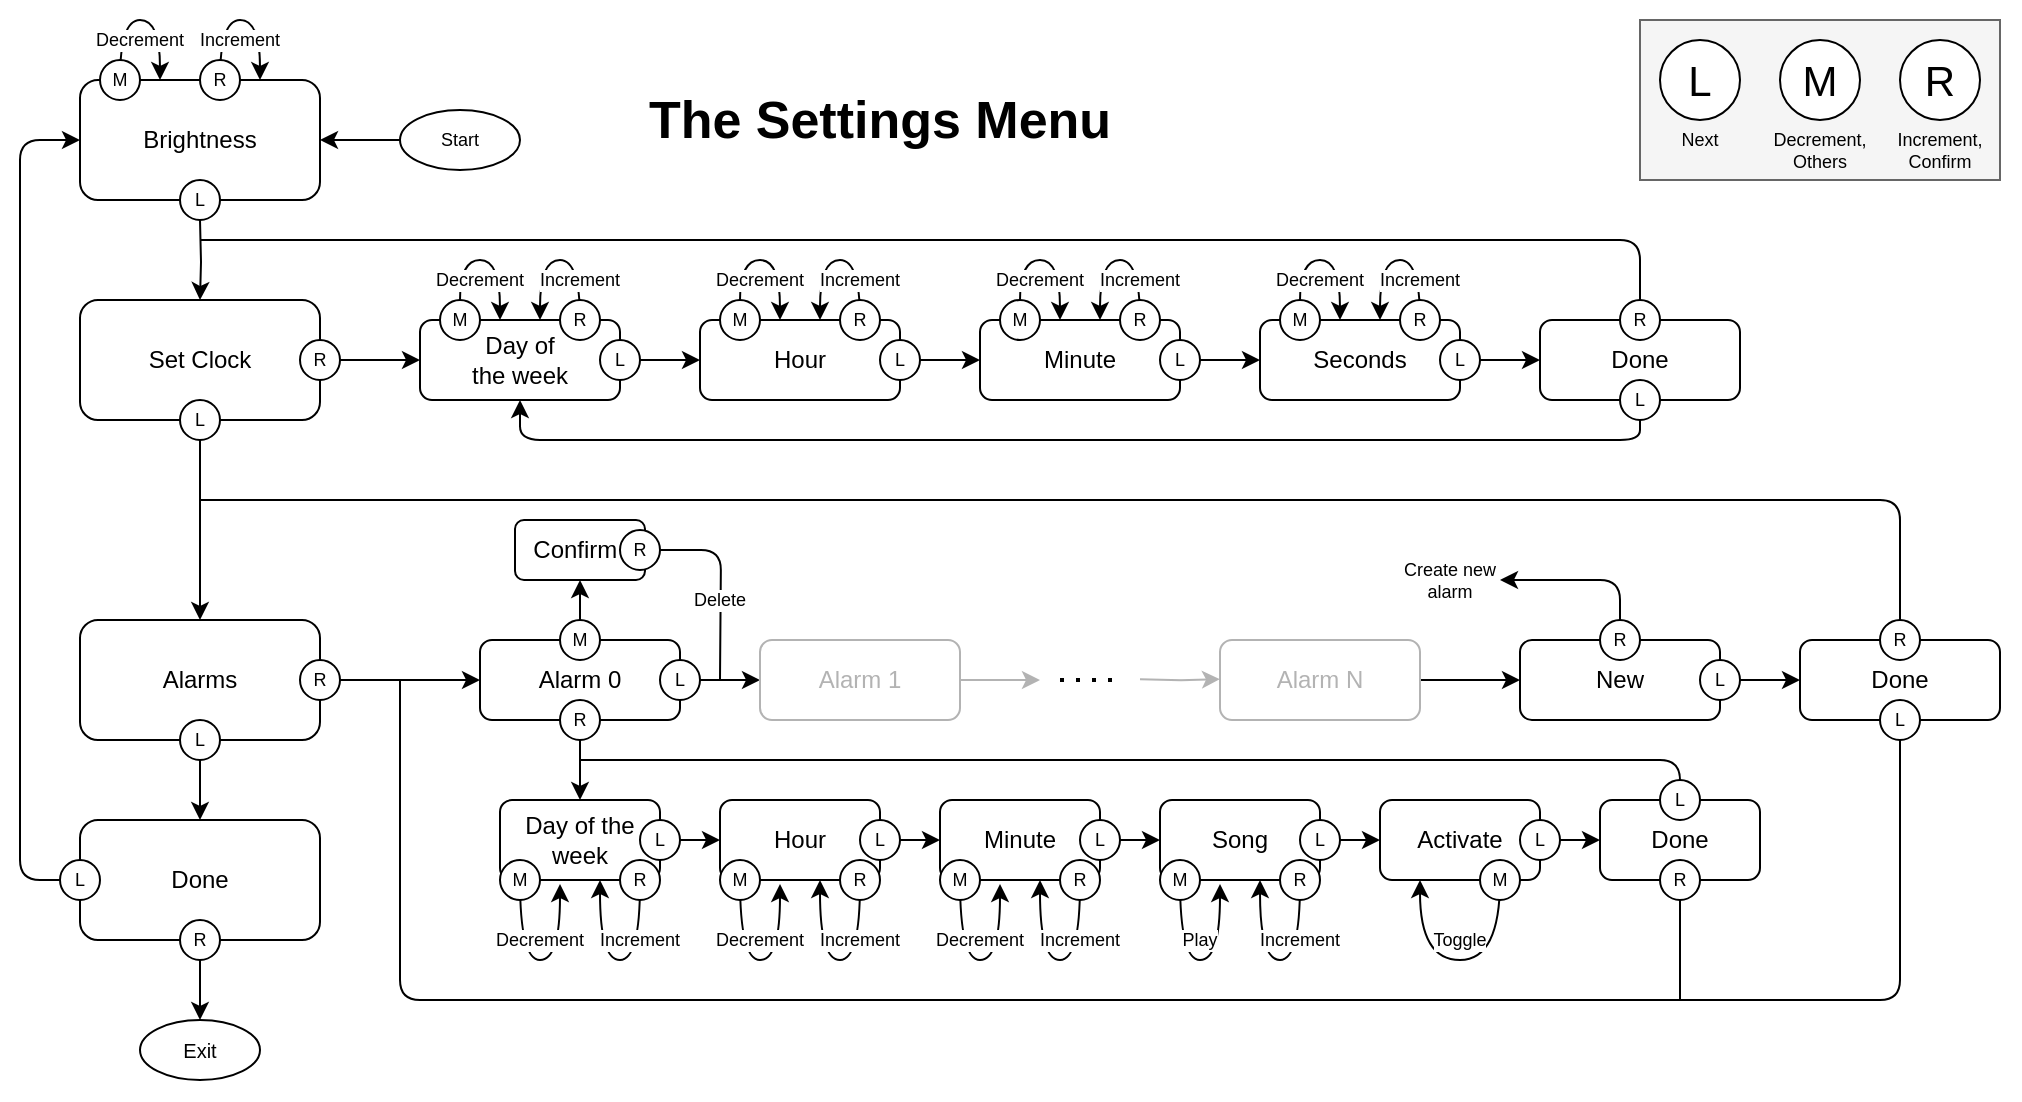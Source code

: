 <mxfile version="14.6.13" type="device"><diagram id="UopFyAFyctkctDDsLGG7" name="Page-1"><mxGraphModel dx="1422" dy="816" grid="1" gridSize="10" guides="1" tooltips="1" connect="1" arrows="1" fold="1" page="1" pageScale="1" pageWidth="1100" pageHeight="850" background="none" math="0" shadow="0"><root><mxCell id="0"/><mxCell id="1" parent="0"/><mxCell id="hLvhhEHHbesqYQhAHQYv-260" value="" style="rounded=0;whiteSpace=wrap;html=1;labelBackgroundColor=#ffffff;fontSize=9;align=left;strokeColor=none;" parent="1" vertex="1"><mxGeometry x="110" y="90" width="1010" height="550" as="geometry"/></mxCell><mxCell id="hLvhhEHHbesqYQhAHQYv-255" value="" style="rounded=0;whiteSpace=wrap;html=1;labelBackgroundColor=#ffffff;fontSize=9;strokeColor=#666666;align=left;fillColor=#f5f5f5;fontColor=#333333;" parent="1" vertex="1"><mxGeometry x="930" y="100" width="180" height="80" as="geometry"/></mxCell><mxCell id="hLvhhEHHbesqYQhAHQYv-7" style="edgeStyle=orthogonalEdgeStyle;rounded=0;orthogonalLoop=1;jettySize=auto;html=1;entryX=0.5;entryY=0;entryDx=0;entryDy=0;" parent="1" target="hLvhhEHHbesqYQhAHQYv-3" edge="1"><mxGeometry relative="1" as="geometry"><mxPoint x="210" y="200" as="sourcePoint"/></mxGeometry></mxCell><mxCell id="hLvhhEHHbesqYQhAHQYv-15" style="edgeStyle=orthogonalEdgeStyle;rounded=0;orthogonalLoop=1;jettySize=auto;html=1;" parent="1" source="hLvhhEHHbesqYQhAHQYv-3" target="hLvhhEHHbesqYQhAHQYv-4" edge="1"><mxGeometry relative="1" as="geometry"/></mxCell><mxCell id="hLvhhEHHbesqYQhAHQYv-24" style="edgeStyle=orthogonalEdgeStyle;rounded=0;orthogonalLoop=1;jettySize=auto;html=1;entryX=0;entryY=0.5;entryDx=0;entryDy=0;" parent="1" source="hLvhhEHHbesqYQhAHQYv-3" edge="1"><mxGeometry relative="1" as="geometry"><mxPoint x="320.0" y="270" as="targetPoint"/></mxGeometry></mxCell><mxCell id="hLvhhEHHbesqYQhAHQYv-3" value="Set Clock" style="rounded=1;whiteSpace=wrap;html=1;" parent="1" vertex="1"><mxGeometry x="150" y="240" width="120" height="60" as="geometry"/></mxCell><mxCell id="hLvhhEHHbesqYQhAHQYv-16" style="edgeStyle=orthogonalEdgeStyle;rounded=0;orthogonalLoop=1;jettySize=auto;html=1;" parent="1" source="hLvhhEHHbesqYQhAHQYv-4" target="hLvhhEHHbesqYQhAHQYv-5" edge="1"><mxGeometry relative="1" as="geometry"/></mxCell><mxCell id="hLvhhEHHbesqYQhAHQYv-141" style="edgeStyle=orthogonalEdgeStyle;rounded=0;orthogonalLoop=1;jettySize=auto;html=1;entryX=0;entryY=0.5;entryDx=0;entryDy=0;fontSize=9;" parent="1" source="hLvhhEHHbesqYQhAHQYv-4" target="hLvhhEHHbesqYQhAHQYv-125" edge="1"><mxGeometry relative="1" as="geometry"/></mxCell><mxCell id="hLvhhEHHbesqYQhAHQYv-4" value="Alarms" style="rounded=1;whiteSpace=wrap;html=1;" parent="1" vertex="1"><mxGeometry x="150" y="400" width="120" height="60" as="geometry"/></mxCell><mxCell id="hLvhhEHHbesqYQhAHQYv-244" style="edgeStyle=orthogonalEdgeStyle;rounded=0;orthogonalLoop=1;jettySize=auto;html=1;fontSize=9;strokeColor=#000000;" parent="1" source="hLvhhEHHbesqYQhAHQYv-5" target="hLvhhEHHbesqYQhAHQYv-243" edge="1"><mxGeometry relative="1" as="geometry"/></mxCell><mxCell id="hLvhhEHHbesqYQhAHQYv-5" value="Done" style="rounded=1;whiteSpace=wrap;html=1;" parent="1" vertex="1"><mxGeometry x="150" y="500" width="120" height="60" as="geometry"/></mxCell><mxCell id="hLvhhEHHbesqYQhAHQYv-27" style="edgeStyle=orthogonalEdgeStyle;rounded=0;orthogonalLoop=1;jettySize=auto;html=1;" parent="1" source="hLvhhEHHbesqYQhAHQYv-21" edge="1"><mxGeometry relative="1" as="geometry"><mxPoint x="740" y="270" as="targetPoint"/></mxGeometry></mxCell><mxCell id="hLvhhEHHbesqYQhAHQYv-21" value="Minute" style="rounded=1;whiteSpace=wrap;html=1;labelBackgroundColor=#ffffff;" parent="1" vertex="1"><mxGeometry x="600" y="250" width="100" height="40" as="geometry"/></mxCell><mxCell id="hLvhhEHHbesqYQhAHQYv-23" value="Done" style="rounded=1;whiteSpace=wrap;html=1;labelBackgroundColor=#ffffff;" parent="1" vertex="1"><mxGeometry x="880" y="250" width="100" height="40" as="geometry"/></mxCell><mxCell id="hLvhhEHHbesqYQhAHQYv-42" value="&lt;font style=&quot;font-size: 21px&quot;&gt;L&lt;/font&gt;" style="ellipse;whiteSpace=wrap;html=1;aspect=fixed;labelBackgroundColor=#ffffff;fontSize=9;" parent="1" vertex="1"><mxGeometry x="940" y="110" width="40" height="40" as="geometry"/></mxCell><mxCell id="hLvhhEHHbesqYQhAHQYv-47" value="R" style="ellipse;whiteSpace=wrap;html=1;aspect=fixed;labelBackgroundColor=#ffffff;fontSize=9;" parent="1" vertex="1"><mxGeometry x="260" y="260" width="20" height="20" as="geometry"/></mxCell><mxCell id="hLvhhEHHbesqYQhAHQYv-48" value="L" style="ellipse;whiteSpace=wrap;html=1;aspect=fixed;labelBackgroundColor=#ffffff;fontSize=9;" parent="1" vertex="1"><mxGeometry x="200" y="290" width="20" height="20" as="geometry"/></mxCell><mxCell id="hLvhhEHHbesqYQhAHQYv-51" value="L" style="ellipse;whiteSpace=wrap;html=1;aspect=fixed;labelBackgroundColor=#ffffff;fontSize=9;" parent="1" vertex="1"><mxGeometry x="920" y="280" width="20" height="20" as="geometry"/></mxCell><mxCell id="hLvhhEHHbesqYQhAHQYv-52" value="L" style="ellipse;whiteSpace=wrap;html=1;aspect=fixed;labelBackgroundColor=#ffffff;fontSize=9;" parent="1" vertex="1"><mxGeometry x="690" y="260" width="20" height="20" as="geometry"/></mxCell><mxCell id="hLvhhEHHbesqYQhAHQYv-53" value="Brightness" style="rounded=1;whiteSpace=wrap;html=1;" parent="1" vertex="1"><mxGeometry x="150" y="130" width="120" height="60" as="geometry"/></mxCell><mxCell id="hLvhhEHHbesqYQhAHQYv-54" value="L" style="ellipse;whiteSpace=wrap;html=1;aspect=fixed;labelBackgroundColor=#ffffff;fontSize=9;" parent="1" vertex="1"><mxGeometry x="200" y="180" width="20" height="20" as="geometry"/></mxCell><mxCell id="hLvhhEHHbesqYQhAHQYv-60" value="" style="curved=1;endArrow=classic;html=1;fontSize=9;" parent="1" edge="1"><mxGeometry width="50" height="50" relative="1" as="geometry"><mxPoint x="170" y="130" as="sourcePoint"/><mxPoint x="190" y="130" as="targetPoint"/><Array as="points"><mxPoint x="170" y="100"/><mxPoint x="190" y="100"/></Array></mxGeometry></mxCell><mxCell id="hLvhhEHHbesqYQhAHQYv-61" value="" style="curved=1;endArrow=classic;html=1;fontSize=9;" parent="1" edge="1"><mxGeometry width="50" height="50" relative="1" as="geometry"><mxPoint x="220" y="130" as="sourcePoint"/><mxPoint x="240" y="130" as="targetPoint"/><Array as="points"><mxPoint x="220" y="100"/><mxPoint x="240" y="100"/></Array></mxGeometry></mxCell><mxCell id="hLvhhEHHbesqYQhAHQYv-62" value="M" style="ellipse;whiteSpace=wrap;html=1;aspect=fixed;labelBackgroundColor=#ffffff;fontSize=9;" parent="1" vertex="1"><mxGeometry x="160" y="120" width="20" height="20" as="geometry"/></mxCell><mxCell id="hLvhhEHHbesqYQhAHQYv-63" value="R" style="ellipse;whiteSpace=wrap;html=1;aspect=fixed;labelBackgroundColor=#ffffff;fontSize=9;" parent="1" vertex="1"><mxGeometry x="210" y="120" width="20" height="20" as="geometry"/></mxCell><mxCell id="hLvhhEHHbesqYQhAHQYv-64" value="Decrement" style="text;html=1;strokeColor=none;fillColor=none;align=center;verticalAlign=middle;whiteSpace=wrap;rounded=0;labelBackgroundColor=#ffffff;fontSize=9;" parent="1" vertex="1"><mxGeometry x="160" y="100" width="40" height="20" as="geometry"/></mxCell><mxCell id="hLvhhEHHbesqYQhAHQYv-65" value="Increment" style="text;html=1;strokeColor=none;fillColor=none;align=center;verticalAlign=middle;whiteSpace=wrap;rounded=0;labelBackgroundColor=#ffffff;fontSize=9;" parent="1" vertex="1"><mxGeometry x="210" y="100" width="40" height="20" as="geometry"/></mxCell><mxCell id="hLvhhEHHbesqYQhAHQYv-79" value="" style="curved=1;endArrow=classic;html=1;fontSize=9;" parent="1" edge="1"><mxGeometry width="50" height="50" relative="1" as="geometry"><mxPoint x="680" y="250" as="sourcePoint"/><mxPoint x="660" y="250" as="targetPoint"/><Array as="points"><mxPoint x="680" y="220"/><mxPoint x="660" y="220"/></Array></mxGeometry></mxCell><mxCell id="hLvhhEHHbesqYQhAHQYv-80" value="" style="curved=1;endArrow=classic;html=1;fontSize=9;startArrow=none;" parent="1" source="hLvhhEHHbesqYQhAHQYv-85" edge="1"><mxGeometry width="50" height="50" relative="1" as="geometry"><mxPoint x="620.0" y="250" as="sourcePoint"/><mxPoint x="640" y="250" as="targetPoint"/><Array as="points"><mxPoint x="620" y="220"/><mxPoint x="640" y="220"/></Array></mxGeometry></mxCell><mxCell id="hLvhhEHHbesqYQhAHQYv-81" value="Decrement" style="text;html=1;strokeColor=none;fillColor=none;align=center;verticalAlign=middle;whiteSpace=wrap;rounded=0;labelBackgroundColor=#ffffff;fontSize=9;" parent="1" vertex="1"><mxGeometry x="610" y="220" width="40" height="20" as="geometry"/></mxCell><mxCell id="hLvhhEHHbesqYQhAHQYv-82" value="Increment" style="text;html=1;strokeColor=none;fillColor=none;align=center;verticalAlign=middle;whiteSpace=wrap;rounded=0;labelBackgroundColor=#ffffff;fontSize=9;" parent="1" vertex="1"><mxGeometry x="660" y="220" width="40" height="20" as="geometry"/></mxCell><mxCell id="hLvhhEHHbesqYQhAHQYv-85" value="M" style="ellipse;whiteSpace=wrap;html=1;aspect=fixed;labelBackgroundColor=#ffffff;fontSize=9;" parent="1" vertex="1"><mxGeometry x="610" y="240" width="20" height="20" as="geometry"/></mxCell><mxCell id="hLvhhEHHbesqYQhAHQYv-86" value="" style="curved=1;endArrow=none;html=1;fontSize=9;" parent="1" target="hLvhhEHHbesqYQhAHQYv-85" edge="1"><mxGeometry width="50" height="50" relative="1" as="geometry"><mxPoint x="620" y="250" as="sourcePoint"/><mxPoint x="640" y="250" as="targetPoint"/><Array as="points"/></mxGeometry></mxCell><mxCell id="hLvhhEHHbesqYQhAHQYv-87" value="R" style="ellipse;whiteSpace=wrap;html=1;aspect=fixed;labelBackgroundColor=#ffffff;fontSize=9;" parent="1" vertex="1"><mxGeometry x="670" y="240" width="20" height="20" as="geometry"/></mxCell><mxCell id="hLvhhEHHbesqYQhAHQYv-90" style="edgeStyle=orthogonalEdgeStyle;rounded=0;orthogonalLoop=1;jettySize=auto;html=1;" parent="1" source="hLvhhEHHbesqYQhAHQYv-91" edge="1"><mxGeometry relative="1" as="geometry"><mxPoint x="600" y="270" as="targetPoint"/></mxGeometry></mxCell><mxCell id="hLvhhEHHbesqYQhAHQYv-91" value="Hour" style="rounded=1;whiteSpace=wrap;html=1;labelBackgroundColor=#ffffff;" parent="1" vertex="1"><mxGeometry x="460" y="250" width="100" height="40" as="geometry"/></mxCell><mxCell id="hLvhhEHHbesqYQhAHQYv-92" value="L" style="ellipse;whiteSpace=wrap;html=1;aspect=fixed;labelBackgroundColor=#ffffff;fontSize=9;" parent="1" vertex="1"><mxGeometry x="550" y="260" width="20" height="20" as="geometry"/></mxCell><mxCell id="hLvhhEHHbesqYQhAHQYv-93" value="" style="curved=1;endArrow=classic;html=1;fontSize=9;" parent="1" edge="1"><mxGeometry width="50" height="50" relative="1" as="geometry"><mxPoint x="540" y="250" as="sourcePoint"/><mxPoint x="520" y="250" as="targetPoint"/><Array as="points"><mxPoint x="540" y="220"/><mxPoint x="520" y="220"/></Array></mxGeometry></mxCell><mxCell id="hLvhhEHHbesqYQhAHQYv-94" value="" style="curved=1;endArrow=classic;html=1;fontSize=9;startArrow=none;" parent="1" source="hLvhhEHHbesqYQhAHQYv-97" edge="1"><mxGeometry width="50" height="50" relative="1" as="geometry"><mxPoint x="480.0" y="250" as="sourcePoint"/><mxPoint x="500" y="250" as="targetPoint"/><Array as="points"><mxPoint x="480" y="220"/><mxPoint x="500" y="220"/></Array></mxGeometry></mxCell><mxCell id="hLvhhEHHbesqYQhAHQYv-95" value="Decrement" style="text;html=1;strokeColor=none;fillColor=none;align=center;verticalAlign=middle;whiteSpace=wrap;rounded=0;labelBackgroundColor=#ffffff;fontSize=9;" parent="1" vertex="1"><mxGeometry x="470" y="220" width="40" height="20" as="geometry"/></mxCell><mxCell id="hLvhhEHHbesqYQhAHQYv-96" value="Increment" style="text;html=1;strokeColor=none;fillColor=none;align=center;verticalAlign=middle;whiteSpace=wrap;rounded=0;labelBackgroundColor=#ffffff;fontSize=9;" parent="1" vertex="1"><mxGeometry x="520" y="220" width="40" height="20" as="geometry"/></mxCell><mxCell id="hLvhhEHHbesqYQhAHQYv-97" value="M" style="ellipse;whiteSpace=wrap;html=1;aspect=fixed;labelBackgroundColor=#ffffff;fontSize=9;" parent="1" vertex="1"><mxGeometry x="470" y="240" width="20" height="20" as="geometry"/></mxCell><mxCell id="hLvhhEHHbesqYQhAHQYv-98" value="" style="curved=1;endArrow=none;html=1;fontSize=9;" parent="1" target="hLvhhEHHbesqYQhAHQYv-97" edge="1"><mxGeometry width="50" height="50" relative="1" as="geometry"><mxPoint x="480" y="250" as="sourcePoint"/><mxPoint x="500" y="250" as="targetPoint"/><Array as="points"/></mxGeometry></mxCell><mxCell id="hLvhhEHHbesqYQhAHQYv-99" value="R" style="ellipse;whiteSpace=wrap;html=1;aspect=fixed;labelBackgroundColor=#ffffff;fontSize=9;" parent="1" vertex="1"><mxGeometry x="530" y="240" width="20" height="20" as="geometry"/></mxCell><mxCell id="hLvhhEHHbesqYQhAHQYv-100" style="edgeStyle=orthogonalEdgeStyle;rounded=0;orthogonalLoop=1;jettySize=auto;html=1;" parent="1" source="hLvhhEHHbesqYQhAHQYv-101" edge="1"><mxGeometry relative="1" as="geometry"><mxPoint x="460" y="270" as="targetPoint"/></mxGeometry></mxCell><mxCell id="hLvhhEHHbesqYQhAHQYv-101" value="&lt;div&gt;Day of &lt;br&gt;&lt;/div&gt;&lt;div&gt;the week&lt;/div&gt;" style="rounded=1;whiteSpace=wrap;html=1;labelBackgroundColor=#ffffff;" parent="1" vertex="1"><mxGeometry x="320" y="250" width="100" height="40" as="geometry"/></mxCell><mxCell id="hLvhhEHHbesqYQhAHQYv-102" value="L" style="ellipse;whiteSpace=wrap;html=1;aspect=fixed;labelBackgroundColor=#ffffff;fontSize=9;" parent="1" vertex="1"><mxGeometry x="410" y="260" width="20" height="20" as="geometry"/></mxCell><mxCell id="hLvhhEHHbesqYQhAHQYv-103" value="" style="curved=1;endArrow=classic;html=1;fontSize=9;" parent="1" edge="1"><mxGeometry width="50" height="50" relative="1" as="geometry"><mxPoint x="400" y="250" as="sourcePoint"/><mxPoint x="380" y="250" as="targetPoint"/><Array as="points"><mxPoint x="400" y="220"/><mxPoint x="380" y="220"/></Array></mxGeometry></mxCell><mxCell id="hLvhhEHHbesqYQhAHQYv-104" value="" style="curved=1;endArrow=classic;html=1;fontSize=9;startArrow=none;" parent="1" source="hLvhhEHHbesqYQhAHQYv-107" edge="1"><mxGeometry width="50" height="50" relative="1" as="geometry"><mxPoint x="340.0" y="250" as="sourcePoint"/><mxPoint x="360" y="250" as="targetPoint"/><Array as="points"><mxPoint x="340" y="220"/><mxPoint x="360" y="220"/></Array></mxGeometry></mxCell><mxCell id="hLvhhEHHbesqYQhAHQYv-105" value="Decrement" style="text;html=1;strokeColor=none;fillColor=none;align=center;verticalAlign=middle;whiteSpace=wrap;rounded=0;labelBackgroundColor=#ffffff;fontSize=9;" parent="1" vertex="1"><mxGeometry x="330" y="220" width="40" height="20" as="geometry"/></mxCell><mxCell id="hLvhhEHHbesqYQhAHQYv-106" value="Increment" style="text;html=1;strokeColor=none;fillColor=none;align=center;verticalAlign=middle;whiteSpace=wrap;rounded=0;labelBackgroundColor=#ffffff;fontSize=9;" parent="1" vertex="1"><mxGeometry x="380" y="220" width="40" height="20" as="geometry"/></mxCell><mxCell id="hLvhhEHHbesqYQhAHQYv-107" value="M" style="ellipse;whiteSpace=wrap;html=1;aspect=fixed;labelBackgroundColor=#ffffff;fontSize=9;" parent="1" vertex="1"><mxGeometry x="330" y="240" width="20" height="20" as="geometry"/></mxCell><mxCell id="hLvhhEHHbesqYQhAHQYv-108" value="" style="curved=1;endArrow=none;html=1;fontSize=9;" parent="1" target="hLvhhEHHbesqYQhAHQYv-107" edge="1"><mxGeometry width="50" height="50" relative="1" as="geometry"><mxPoint x="340" y="250" as="sourcePoint"/><mxPoint x="360" y="250" as="targetPoint"/><Array as="points"/></mxGeometry></mxCell><mxCell id="hLvhhEHHbesqYQhAHQYv-109" value="R" style="ellipse;whiteSpace=wrap;html=1;aspect=fixed;labelBackgroundColor=#ffffff;fontSize=9;" parent="1" vertex="1"><mxGeometry x="390" y="240" width="20" height="20" as="geometry"/></mxCell><mxCell id="hLvhhEHHbesqYQhAHQYv-110" style="edgeStyle=orthogonalEdgeStyle;rounded=0;orthogonalLoop=1;jettySize=auto;html=1;" parent="1" source="hLvhhEHHbesqYQhAHQYv-111" edge="1"><mxGeometry relative="1" as="geometry"><mxPoint x="880" y="270" as="targetPoint"/></mxGeometry></mxCell><mxCell id="hLvhhEHHbesqYQhAHQYv-111" value="Seconds" style="rounded=1;whiteSpace=wrap;html=1;labelBackgroundColor=#ffffff;" parent="1" vertex="1"><mxGeometry x="740" y="250" width="100" height="40" as="geometry"/></mxCell><mxCell id="hLvhhEHHbesqYQhAHQYv-112" value="L" style="ellipse;whiteSpace=wrap;html=1;aspect=fixed;labelBackgroundColor=#ffffff;fontSize=9;" parent="1" vertex="1"><mxGeometry x="830" y="260" width="20" height="20" as="geometry"/></mxCell><mxCell id="hLvhhEHHbesqYQhAHQYv-113" value="" style="curved=1;endArrow=classic;html=1;fontSize=9;" parent="1" edge="1"><mxGeometry width="50" height="50" relative="1" as="geometry"><mxPoint x="820" y="250" as="sourcePoint"/><mxPoint x="800" y="250" as="targetPoint"/><Array as="points"><mxPoint x="820" y="220"/><mxPoint x="800" y="220"/></Array></mxGeometry></mxCell><mxCell id="hLvhhEHHbesqYQhAHQYv-114" value="" style="curved=1;endArrow=classic;html=1;fontSize=9;startArrow=none;" parent="1" source="hLvhhEHHbesqYQhAHQYv-117" edge="1"><mxGeometry width="50" height="50" relative="1" as="geometry"><mxPoint x="760.0" y="250" as="sourcePoint"/><mxPoint x="780" y="250" as="targetPoint"/><Array as="points"><mxPoint x="760" y="220"/><mxPoint x="780" y="220"/></Array></mxGeometry></mxCell><mxCell id="hLvhhEHHbesqYQhAHQYv-115" value="Decrement" style="text;html=1;strokeColor=none;fillColor=none;align=center;verticalAlign=middle;whiteSpace=wrap;rounded=0;labelBackgroundColor=#ffffff;fontSize=9;" parent="1" vertex="1"><mxGeometry x="750" y="220" width="40" height="20" as="geometry"/></mxCell><mxCell id="hLvhhEHHbesqYQhAHQYv-116" value="Increment" style="text;html=1;strokeColor=none;fillColor=none;align=center;verticalAlign=middle;whiteSpace=wrap;rounded=0;labelBackgroundColor=#ffffff;fontSize=9;" parent="1" vertex="1"><mxGeometry x="800" y="220" width="40" height="20" as="geometry"/></mxCell><mxCell id="hLvhhEHHbesqYQhAHQYv-117" value="M" style="ellipse;whiteSpace=wrap;html=1;aspect=fixed;labelBackgroundColor=#ffffff;fontSize=9;" parent="1" vertex="1"><mxGeometry x="750" y="240" width="20" height="20" as="geometry"/></mxCell><mxCell id="hLvhhEHHbesqYQhAHQYv-118" value="" style="curved=1;endArrow=none;html=1;fontSize=9;" parent="1" target="hLvhhEHHbesqYQhAHQYv-117" edge="1"><mxGeometry width="50" height="50" relative="1" as="geometry"><mxPoint x="760" y="250" as="sourcePoint"/><mxPoint x="780" y="250" as="targetPoint"/><Array as="points"/></mxGeometry></mxCell><mxCell id="hLvhhEHHbesqYQhAHQYv-119" value="R" style="ellipse;whiteSpace=wrap;html=1;aspect=fixed;labelBackgroundColor=#ffffff;fontSize=9;" parent="1" vertex="1"><mxGeometry x="810" y="240" width="20" height="20" as="geometry"/></mxCell><mxCell id="hLvhhEHHbesqYQhAHQYv-121" value="" style="endArrow=classic;html=1;fontSize=9;exitX=0.5;exitY=1;exitDx=0;exitDy=0;" parent="1" source="hLvhhEHHbesqYQhAHQYv-51" edge="1"><mxGeometry width="50" height="50" relative="1" as="geometry"><mxPoint x="940" y="310" as="sourcePoint"/><mxPoint x="370" y="290" as="targetPoint"/><Array as="points"><mxPoint x="930" y="310"/><mxPoint x="370" y="310"/></Array></mxGeometry></mxCell><mxCell id="hLvhhEHHbesqYQhAHQYv-123" value="" style="endArrow=none;html=1;fontSize=9;exitX=0.5;exitY=0;exitDx=0;exitDy=0;" parent="1" source="hLvhhEHHbesqYQhAHQYv-23" edge="1"><mxGeometry width="50" height="50" relative="1" as="geometry"><mxPoint x="940" y="210" as="sourcePoint"/><mxPoint x="210" y="210" as="targetPoint"/><Array as="points"><mxPoint x="930" y="210"/></Array></mxGeometry></mxCell><mxCell id="hLvhhEHHbesqYQhAHQYv-124" value="R" style="ellipse;whiteSpace=wrap;html=1;aspect=fixed;labelBackgroundColor=#ffffff;fontSize=9;" parent="1" vertex="1"><mxGeometry x="920" y="240" width="20" height="20" as="geometry"/></mxCell><mxCell id="hLvhhEHHbesqYQhAHQYv-144" style="edgeStyle=orthogonalEdgeStyle;rounded=0;orthogonalLoop=1;jettySize=auto;html=1;fontSize=9;" parent="1" source="hLvhhEHHbesqYQhAHQYv-125" target="hLvhhEHHbesqYQhAHQYv-143" edge="1"><mxGeometry relative="1" as="geometry"/></mxCell><mxCell id="bvakd0Lbu4ZQmy__JOHf-6" style="edgeStyle=orthogonalEdgeStyle;rounded=1;orthogonalLoop=1;jettySize=auto;html=1;endArrow=classic;endFill=1;" parent="1" source="hLvhhEHHbesqYQhAHQYv-125" target="hLvhhEHHbesqYQhAHQYv-135" edge="1"><mxGeometry relative="1" as="geometry"/></mxCell><mxCell id="hLvhhEHHbesqYQhAHQYv-125" value="Alarm 0" style="rounded=1;whiteSpace=wrap;html=1;labelBackgroundColor=#ffffff;" parent="1" vertex="1"><mxGeometry x="350" y="410" width="100" height="40" as="geometry"/></mxCell><mxCell id="hLvhhEHHbesqYQhAHQYv-139" style="edgeStyle=orthogonalEdgeStyle;rounded=0;orthogonalLoop=1;jettySize=auto;html=1;entryX=0;entryY=0.5;entryDx=0;entryDy=0;fontSize=9;" parent="1" source="hLvhhEHHbesqYQhAHQYv-126" edge="1"><mxGeometry relative="1" as="geometry"><mxPoint x="490" y="430" as="targetPoint"/></mxGeometry></mxCell><mxCell id="hLvhhEHHbesqYQhAHQYv-126" value="L" style="ellipse;whiteSpace=wrap;html=1;aspect=fixed;labelBackgroundColor=#ffffff;fontSize=9;" parent="1" vertex="1"><mxGeometry x="440" y="420" width="20" height="20" as="geometry"/></mxCell><mxCell id="hLvhhEHHbesqYQhAHQYv-131" value="M" style="ellipse;whiteSpace=wrap;html=1;aspect=fixed;labelBackgroundColor=#ffffff;fontSize=9;" parent="1" vertex="1"><mxGeometry x="390" y="400" width="20" height="20" as="geometry"/></mxCell><mxCell id="bvakd0Lbu4ZQmy__JOHf-4" style="edgeStyle=orthogonalEdgeStyle;orthogonalLoop=1;jettySize=auto;html=1;rounded=1;endArrow=none;endFill=0;" parent="1" source="hLvhhEHHbesqYQhAHQYv-135" edge="1"><mxGeometry relative="1" as="geometry"><mxPoint x="470" y="430" as="targetPoint"/></mxGeometry></mxCell><mxCell id="hLvhhEHHbesqYQhAHQYv-135" value="&amp;nbsp; Confirm" style="rounded=1;whiteSpace=wrap;html=1;labelBackgroundColor=#ffffff;align=left;" parent="1" vertex="1"><mxGeometry x="367.5" y="350" width="65" height="30" as="geometry"/></mxCell><mxCell id="hLvhhEHHbesqYQhAHQYv-142" value="R" style="ellipse;whiteSpace=wrap;html=1;aspect=fixed;labelBackgroundColor=#ffffff;fontSize=9;" parent="1" vertex="1"><mxGeometry x="260" y="420" width="20" height="20" as="geometry"/></mxCell><mxCell id="hLvhhEHHbesqYQhAHQYv-154" style="edgeStyle=orthogonalEdgeStyle;rounded=0;orthogonalLoop=1;jettySize=auto;html=1;fontSize=9;" parent="1" source="hLvhhEHHbesqYQhAHQYv-143" edge="1"><mxGeometry relative="1" as="geometry"><mxPoint x="470" y="510" as="targetPoint"/></mxGeometry></mxCell><mxCell id="hLvhhEHHbesqYQhAHQYv-143" value="Day of the week" style="rounded=1;whiteSpace=wrap;html=1;labelBackgroundColor=#ffffff;" parent="1" vertex="1"><mxGeometry x="360" y="490" width="80" height="40" as="geometry"/></mxCell><mxCell id="hLvhhEHHbesqYQhAHQYv-147" value="" style="curved=1;endArrow=classic;html=1;fontSize=9;entryX=0.375;entryY=1.05;entryDx=0;entryDy=0;entryPerimeter=0;" parent="1" target="hLvhhEHHbesqYQhAHQYv-143" edge="1"><mxGeometry width="50" height="50" relative="1" as="geometry"><mxPoint x="370" y="530" as="sourcePoint"/><mxPoint x="400" y="530" as="targetPoint"/><Array as="points"><mxPoint x="370" y="570"/><mxPoint x="390" y="570"/></Array></mxGeometry></mxCell><mxCell id="hLvhhEHHbesqYQhAHQYv-148" value="" style="curved=1;endArrow=classic;html=1;fontSize=9;entryX=0.375;entryY=1.05;entryDx=0;entryDy=0;entryPerimeter=0;" parent="1" edge="1"><mxGeometry width="50" height="50" relative="1" as="geometry"><mxPoint x="430" y="532" as="sourcePoint"/><mxPoint x="410" y="530" as="targetPoint"/><Array as="points"><mxPoint x="430" y="570"/><mxPoint x="410" y="570"/></Array></mxGeometry></mxCell><mxCell id="hLvhhEHHbesqYQhAHQYv-149" value="M" style="ellipse;whiteSpace=wrap;html=1;aspect=fixed;labelBackgroundColor=#ffffff;fontSize=9;" parent="1" vertex="1"><mxGeometry x="360" y="520" width="20" height="20" as="geometry"/></mxCell><mxCell id="hLvhhEHHbesqYQhAHQYv-150" value="R" style="ellipse;whiteSpace=wrap;html=1;aspect=fixed;labelBackgroundColor=#ffffff;fontSize=9;" parent="1" vertex="1"><mxGeometry x="420" y="520" width="20" height="20" as="geometry"/></mxCell><mxCell id="hLvhhEHHbesqYQhAHQYv-151" value="Decrement" style="text;html=1;strokeColor=none;fillColor=none;align=center;verticalAlign=middle;whiteSpace=wrap;rounded=0;labelBackgroundColor=#ffffff;fontSize=9;" parent="1" vertex="1"><mxGeometry x="360" y="550" width="40" height="20" as="geometry"/></mxCell><mxCell id="hLvhhEHHbesqYQhAHQYv-153" value="Increment" style="text;html=1;strokeColor=none;fillColor=none;align=center;verticalAlign=middle;whiteSpace=wrap;rounded=0;labelBackgroundColor=#ffffff;fontSize=9;" parent="1" vertex="1"><mxGeometry x="410" y="550" width="40" height="20" as="geometry"/></mxCell><mxCell id="hLvhhEHHbesqYQhAHQYv-155" value="L" style="ellipse;whiteSpace=wrap;html=1;aspect=fixed;labelBackgroundColor=#ffffff;fontSize=9;" parent="1" vertex="1"><mxGeometry x="430" y="500" width="20" height="20" as="geometry"/></mxCell><mxCell id="hLvhhEHHbesqYQhAHQYv-156" value="R" style="ellipse;whiteSpace=wrap;html=1;aspect=fixed;labelBackgroundColor=#ffffff;fontSize=9;" parent="1" vertex="1"><mxGeometry x="390" y="440" width="20" height="20" as="geometry"/></mxCell><mxCell id="hLvhhEHHbesqYQhAHQYv-157" style="edgeStyle=orthogonalEdgeStyle;rounded=0;orthogonalLoop=1;jettySize=auto;html=1;fontSize=9;" parent="1" source="hLvhhEHHbesqYQhAHQYv-158" edge="1"><mxGeometry relative="1" as="geometry"><mxPoint x="580" y="510" as="targetPoint"/></mxGeometry></mxCell><mxCell id="hLvhhEHHbesqYQhAHQYv-158" value="Hour" style="rounded=1;whiteSpace=wrap;html=1;labelBackgroundColor=#ffffff;" parent="1" vertex="1"><mxGeometry x="470" y="490" width="80" height="40" as="geometry"/></mxCell><mxCell id="hLvhhEHHbesqYQhAHQYv-159" value="" style="curved=1;endArrow=classic;html=1;fontSize=9;entryX=0.375;entryY=1.05;entryDx=0;entryDy=0;entryPerimeter=0;" parent="1" target="hLvhhEHHbesqYQhAHQYv-158" edge="1"><mxGeometry width="50" height="50" relative="1" as="geometry"><mxPoint x="480" y="530" as="sourcePoint"/><mxPoint x="510" y="530" as="targetPoint"/><Array as="points"><mxPoint x="480" y="570"/><mxPoint x="500" y="570"/></Array></mxGeometry></mxCell><mxCell id="hLvhhEHHbesqYQhAHQYv-160" value="" style="curved=1;endArrow=classic;html=1;fontSize=9;entryX=0.375;entryY=1.05;entryDx=0;entryDy=0;entryPerimeter=0;" parent="1" edge="1"><mxGeometry width="50" height="50" relative="1" as="geometry"><mxPoint x="540" y="532" as="sourcePoint"/><mxPoint x="520" y="530" as="targetPoint"/><Array as="points"><mxPoint x="540" y="570"/><mxPoint x="520" y="570"/></Array></mxGeometry></mxCell><mxCell id="hLvhhEHHbesqYQhAHQYv-161" value="M" style="ellipse;whiteSpace=wrap;html=1;aspect=fixed;labelBackgroundColor=#ffffff;fontSize=9;" parent="1" vertex="1"><mxGeometry x="470" y="520" width="20" height="20" as="geometry"/></mxCell><mxCell id="hLvhhEHHbesqYQhAHQYv-162" value="R" style="ellipse;whiteSpace=wrap;html=1;aspect=fixed;labelBackgroundColor=#ffffff;fontSize=9;" parent="1" vertex="1"><mxGeometry x="530" y="520" width="20" height="20" as="geometry"/></mxCell><mxCell id="hLvhhEHHbesqYQhAHQYv-163" value="Decrement" style="text;html=1;strokeColor=none;fillColor=none;align=center;verticalAlign=middle;whiteSpace=wrap;rounded=0;labelBackgroundColor=#ffffff;fontSize=9;" parent="1" vertex="1"><mxGeometry x="470" y="550" width="40" height="20" as="geometry"/></mxCell><mxCell id="hLvhhEHHbesqYQhAHQYv-164" value="Increment" style="text;html=1;strokeColor=none;fillColor=none;align=center;verticalAlign=middle;whiteSpace=wrap;rounded=0;labelBackgroundColor=#ffffff;fontSize=9;" parent="1" vertex="1"><mxGeometry x="520" y="550" width="40" height="20" as="geometry"/></mxCell><mxCell id="hLvhhEHHbesqYQhAHQYv-165" value="L" style="ellipse;whiteSpace=wrap;html=1;aspect=fixed;labelBackgroundColor=#ffffff;fontSize=9;" parent="1" vertex="1"><mxGeometry x="540" y="500" width="20" height="20" as="geometry"/></mxCell><mxCell id="hLvhhEHHbesqYQhAHQYv-166" style="edgeStyle=orthogonalEdgeStyle;rounded=0;orthogonalLoop=1;jettySize=auto;html=1;fontSize=9;" parent="1" source="hLvhhEHHbesqYQhAHQYv-167" edge="1"><mxGeometry relative="1" as="geometry"><mxPoint x="690" y="510" as="targetPoint"/></mxGeometry></mxCell><mxCell id="hLvhhEHHbesqYQhAHQYv-167" value="Minute" style="rounded=1;whiteSpace=wrap;html=1;labelBackgroundColor=#ffffff;" parent="1" vertex="1"><mxGeometry x="580" y="490" width="80" height="40" as="geometry"/></mxCell><mxCell id="hLvhhEHHbesqYQhAHQYv-168" value="" style="curved=1;endArrow=classic;html=1;fontSize=9;entryX=0.375;entryY=1.05;entryDx=0;entryDy=0;entryPerimeter=0;" parent="1" target="hLvhhEHHbesqYQhAHQYv-167" edge="1"><mxGeometry width="50" height="50" relative="1" as="geometry"><mxPoint x="590" y="530" as="sourcePoint"/><mxPoint x="620" y="530" as="targetPoint"/><Array as="points"><mxPoint x="590" y="570"/><mxPoint x="610" y="570"/></Array></mxGeometry></mxCell><mxCell id="hLvhhEHHbesqYQhAHQYv-169" value="" style="curved=1;endArrow=classic;html=1;fontSize=9;entryX=0.375;entryY=1.05;entryDx=0;entryDy=0;entryPerimeter=0;" parent="1" edge="1"><mxGeometry width="50" height="50" relative="1" as="geometry"><mxPoint x="650" y="532" as="sourcePoint"/><mxPoint x="630" y="530" as="targetPoint"/><Array as="points"><mxPoint x="650" y="570"/><mxPoint x="630" y="570"/></Array></mxGeometry></mxCell><mxCell id="hLvhhEHHbesqYQhAHQYv-170" value="M" style="ellipse;whiteSpace=wrap;html=1;aspect=fixed;labelBackgroundColor=#ffffff;fontSize=9;" parent="1" vertex="1"><mxGeometry x="580" y="520" width="20" height="20" as="geometry"/></mxCell><mxCell id="hLvhhEHHbesqYQhAHQYv-171" value="R" style="ellipse;whiteSpace=wrap;html=1;aspect=fixed;labelBackgroundColor=#ffffff;fontSize=9;" parent="1" vertex="1"><mxGeometry x="640" y="520" width="20" height="20" as="geometry"/></mxCell><mxCell id="hLvhhEHHbesqYQhAHQYv-172" value="Decrement" style="text;html=1;strokeColor=none;fillColor=none;align=center;verticalAlign=middle;whiteSpace=wrap;rounded=0;labelBackgroundColor=#ffffff;fontSize=9;" parent="1" vertex="1"><mxGeometry x="580" y="550" width="40" height="20" as="geometry"/></mxCell><mxCell id="hLvhhEHHbesqYQhAHQYv-173" value="Increment" style="text;html=1;strokeColor=none;fillColor=none;align=center;verticalAlign=middle;whiteSpace=wrap;rounded=0;labelBackgroundColor=#ffffff;fontSize=9;" parent="1" vertex="1"><mxGeometry x="630" y="550" width="40" height="20" as="geometry"/></mxCell><mxCell id="hLvhhEHHbesqYQhAHQYv-174" value="L" style="ellipse;whiteSpace=wrap;html=1;aspect=fixed;labelBackgroundColor=#ffffff;fontSize=9;" parent="1" vertex="1"><mxGeometry x="650" y="500" width="20" height="20" as="geometry"/></mxCell><mxCell id="hLvhhEHHbesqYQhAHQYv-184" style="edgeStyle=orthogonalEdgeStyle;rounded=0;orthogonalLoop=1;jettySize=auto;html=1;fontSize=9;" parent="1" source="hLvhhEHHbesqYQhAHQYv-185" edge="1"><mxGeometry relative="1" as="geometry"><mxPoint x="910" y="510" as="targetPoint"/></mxGeometry></mxCell><mxCell id="hLvhhEHHbesqYQhAHQYv-185" value="Activate" style="rounded=1;whiteSpace=wrap;html=1;labelBackgroundColor=#ffffff;" parent="1" vertex="1"><mxGeometry x="800" y="490" width="80" height="40" as="geometry"/></mxCell><mxCell id="hLvhhEHHbesqYQhAHQYv-192" value="L" style="ellipse;whiteSpace=wrap;html=1;aspect=fixed;labelBackgroundColor=#ffffff;fontSize=9;" parent="1" vertex="1"><mxGeometry x="870" y="500" width="20" height="20" as="geometry"/></mxCell><mxCell id="hLvhhEHHbesqYQhAHQYv-193" style="edgeStyle=orthogonalEdgeStyle;rounded=0;orthogonalLoop=1;jettySize=auto;html=1;fontSize=9;" parent="1" source="hLvhhEHHbesqYQhAHQYv-194" edge="1"><mxGeometry relative="1" as="geometry"><mxPoint x="800" y="510" as="targetPoint"/></mxGeometry></mxCell><mxCell id="hLvhhEHHbesqYQhAHQYv-194" value="Song" style="rounded=1;whiteSpace=wrap;html=1;labelBackgroundColor=#ffffff;" parent="1" vertex="1"><mxGeometry x="690" y="490" width="80" height="40" as="geometry"/></mxCell><mxCell id="hLvhhEHHbesqYQhAHQYv-195" value="" style="curved=1;endArrow=classic;html=1;fontSize=9;entryX=0.375;entryY=1.05;entryDx=0;entryDy=0;entryPerimeter=0;" parent="1" target="hLvhhEHHbesqYQhAHQYv-194" edge="1"><mxGeometry width="50" height="50" relative="1" as="geometry"><mxPoint x="700" y="530" as="sourcePoint"/><mxPoint x="730" y="530" as="targetPoint"/><Array as="points"><mxPoint x="700" y="570"/><mxPoint x="720" y="570"/></Array></mxGeometry></mxCell><mxCell id="hLvhhEHHbesqYQhAHQYv-196" value="" style="curved=1;endArrow=classic;html=1;fontSize=9;entryX=0.375;entryY=1.05;entryDx=0;entryDy=0;entryPerimeter=0;" parent="1" edge="1"><mxGeometry width="50" height="50" relative="1" as="geometry"><mxPoint x="760" y="532" as="sourcePoint"/><mxPoint x="740" y="530" as="targetPoint"/><Array as="points"><mxPoint x="760" y="570"/><mxPoint x="740" y="570"/></Array></mxGeometry></mxCell><mxCell id="hLvhhEHHbesqYQhAHQYv-197" value="M" style="ellipse;whiteSpace=wrap;html=1;aspect=fixed;labelBackgroundColor=#ffffff;fontSize=9;" parent="1" vertex="1"><mxGeometry x="690" y="520" width="20" height="20" as="geometry"/></mxCell><mxCell id="hLvhhEHHbesqYQhAHQYv-198" value="R" style="ellipse;whiteSpace=wrap;html=1;aspect=fixed;labelBackgroundColor=#ffffff;fontSize=9;" parent="1" vertex="1"><mxGeometry x="750" y="520" width="20" height="20" as="geometry"/></mxCell><mxCell id="hLvhhEHHbesqYQhAHQYv-199" value="Play" style="text;html=1;strokeColor=none;fillColor=none;align=center;verticalAlign=middle;whiteSpace=wrap;rounded=0;labelBackgroundColor=#ffffff;fontSize=9;" parent="1" vertex="1"><mxGeometry x="690" y="550" width="40" height="20" as="geometry"/></mxCell><mxCell id="hLvhhEHHbesqYQhAHQYv-200" value="Increment" style="text;html=1;strokeColor=none;fillColor=none;align=center;verticalAlign=middle;whiteSpace=wrap;rounded=0;labelBackgroundColor=#ffffff;fontSize=9;" parent="1" vertex="1"><mxGeometry x="740" y="550" width="40" height="20" as="geometry"/></mxCell><mxCell id="hLvhhEHHbesqYQhAHQYv-201" value="L" style="ellipse;whiteSpace=wrap;html=1;aspect=fixed;labelBackgroundColor=#ffffff;fontSize=9;" parent="1" vertex="1"><mxGeometry x="760" y="500" width="20" height="20" as="geometry"/></mxCell><mxCell id="hLvhhEHHbesqYQhAHQYv-202" value="" style="curved=1;endArrow=classic;html=1;fontSize=9;exitX=0.75;exitY=1;exitDx=0;exitDy=0;entryX=0.25;entryY=1;entryDx=0;entryDy=0;" parent="1" source="hLvhhEHHbesqYQhAHQYv-185" target="hLvhhEHHbesqYQhAHQYv-185" edge="1"><mxGeometry width="50" height="50" relative="1" as="geometry"><mxPoint x="870" y="580" as="sourcePoint"/><mxPoint x="920" y="530" as="targetPoint"/><Array as="points"><mxPoint x="860" y="570"/><mxPoint x="820" y="570"/></Array></mxGeometry></mxCell><mxCell id="hLvhhEHHbesqYQhAHQYv-203" value="M" style="ellipse;whiteSpace=wrap;html=1;aspect=fixed;labelBackgroundColor=#ffffff;fontSize=9;" parent="1" vertex="1"><mxGeometry x="850" y="520" width="20" height="20" as="geometry"/></mxCell><mxCell id="hLvhhEHHbesqYQhAHQYv-205" value="Toggle" style="text;html=1;strokeColor=none;fillColor=none;align=center;verticalAlign=middle;whiteSpace=wrap;rounded=0;labelBackgroundColor=#ffffff;fontSize=9;" parent="1" vertex="1"><mxGeometry x="820" y="550" width="40" height="20" as="geometry"/></mxCell><mxCell id="hLvhhEHHbesqYQhAHQYv-207" value="Done" style="rounded=1;whiteSpace=wrap;html=1;labelBackgroundColor=#ffffff;" parent="1" vertex="1"><mxGeometry x="910" y="490" width="80" height="40" as="geometry"/></mxCell><mxCell id="hLvhhEHHbesqYQhAHQYv-213" value="" style="endArrow=none;html=1;fontSize=9;entryX=0.5;entryY=0;entryDx=0;entryDy=0;" parent="1" target="hLvhhEHHbesqYQhAHQYv-207" edge="1"><mxGeometry width="50" height="50" relative="1" as="geometry"><mxPoint x="400" y="470" as="sourcePoint"/><mxPoint x="740" y="390" as="targetPoint"/><Array as="points"><mxPoint x="950" y="470"/></Array></mxGeometry></mxCell><mxCell id="hLvhhEHHbesqYQhAHQYv-214" value="L" style="ellipse;whiteSpace=wrap;html=1;aspect=fixed;labelBackgroundColor=#ffffff;fontSize=9;" parent="1" vertex="1"><mxGeometry x="940" y="480" width="20" height="20" as="geometry"/></mxCell><mxCell id="hLvhhEHHbesqYQhAHQYv-216" value="" style="endArrow=none;html=1;fontSize=9;exitX=0.5;exitY=1;exitDx=0;exitDy=0;" parent="1" source="hLvhhEHHbesqYQhAHQYv-207" edge="1"><mxGeometry width="50" height="50" relative="1" as="geometry"><mxPoint x="360" y="600" as="sourcePoint"/><mxPoint x="950" y="590" as="targetPoint"/><Array as="points"><mxPoint x="950" y="590"/></Array></mxGeometry></mxCell><mxCell id="hLvhhEHHbesqYQhAHQYv-217" value="R" style="ellipse;whiteSpace=wrap;html=1;aspect=fixed;labelBackgroundColor=#ffffff;fontSize=9;" parent="1" vertex="1"><mxGeometry x="940" y="520" width="20" height="20" as="geometry"/></mxCell><mxCell id="hLvhhEHHbesqYQhAHQYv-227" style="edgeStyle=orthogonalEdgeStyle;rounded=0;orthogonalLoop=1;jettySize=auto;html=1;entryX=0;entryY=0.5;entryDx=0;entryDy=0;fontSize=9;strokeColor=#B3B3B3;" parent="1" source="hLvhhEHHbesqYQhAHQYv-219" edge="1"><mxGeometry relative="1" as="geometry"><mxPoint x="630" y="430" as="targetPoint"/></mxGeometry></mxCell><mxCell id="hLvhhEHHbesqYQhAHQYv-219" value="&lt;font color=&quot;#B3B3B3&quot;&gt;Alarm 1&lt;/font&gt;" style="rounded=1;whiteSpace=wrap;html=1;labelBackgroundColor=#ffffff;strokeColor=#B3B3B3;" parent="1" vertex="1"><mxGeometry x="490" y="410" width="100" height="40" as="geometry"/></mxCell><mxCell id="hLvhhEHHbesqYQhAHQYv-221" value="Delete" style="text;html=1;strokeColor=none;fillColor=none;align=center;verticalAlign=middle;whiteSpace=wrap;rounded=0;labelBackgroundColor=#ffffff;fontSize=9;" parent="1" vertex="1"><mxGeometry x="450" y="380" width="40" height="20" as="geometry"/></mxCell><mxCell id="hLvhhEHHbesqYQhAHQYv-228" value="" style="endArrow=none;dashed=1;html=1;dashPattern=1 3;strokeWidth=2;fontSize=9;" parent="1" edge="1"><mxGeometry width="50" height="50" relative="1" as="geometry"><mxPoint x="640" y="430" as="sourcePoint"/><mxPoint x="670" y="430" as="targetPoint"/></mxGeometry></mxCell><mxCell id="hLvhhEHHbesqYQhAHQYv-232" style="edgeStyle=orthogonalEdgeStyle;rounded=0;orthogonalLoop=1;jettySize=auto;html=1;entryX=0;entryY=0.5;entryDx=0;entryDy=0;fontSize=9;" parent="1" source="hLvhhEHHbesqYQhAHQYv-229" target="hLvhhEHHbesqYQhAHQYv-231" edge="1"><mxGeometry relative="1" as="geometry"/></mxCell><mxCell id="hLvhhEHHbesqYQhAHQYv-229" value="&lt;font color=&quot;#B3B3B3&quot;&gt;Alarm N&lt;/font&gt;" style="rounded=1;whiteSpace=wrap;html=1;labelBackgroundColor=#ffffff;strokeColor=#B3B3B3;" parent="1" vertex="1"><mxGeometry x="720" y="410" width="100" height="40" as="geometry"/></mxCell><mxCell id="hLvhhEHHbesqYQhAHQYv-230" style="edgeStyle=orthogonalEdgeStyle;rounded=0;orthogonalLoop=1;jettySize=auto;html=1;entryX=0;entryY=0.5;entryDx=0;entryDy=0;fontSize=9;strokeColor=#B3B3B3;" parent="1" edge="1"><mxGeometry relative="1" as="geometry"><mxPoint x="680" y="429.58" as="sourcePoint"/><mxPoint x="720" y="429.58" as="targetPoint"/></mxGeometry></mxCell><mxCell id="hLvhhEHHbesqYQhAHQYv-234" style="edgeStyle=orthogonalEdgeStyle;rounded=0;orthogonalLoop=1;jettySize=auto;html=1;entryX=0;entryY=0.5;entryDx=0;entryDy=0;fontSize=9;strokeColor=#000000;" parent="1" source="hLvhhEHHbesqYQhAHQYv-231" target="hLvhhEHHbesqYQhAHQYv-233" edge="1"><mxGeometry relative="1" as="geometry"/></mxCell><mxCell id="hLvhhEHHbesqYQhAHQYv-231" value="New" style="rounded=1;whiteSpace=wrap;html=1;labelBackgroundColor=#ffffff;" parent="1" vertex="1"><mxGeometry x="870" y="410" width="100" height="40" as="geometry"/></mxCell><mxCell id="hLvhhEHHbesqYQhAHQYv-233" value="Done" style="rounded=1;whiteSpace=wrap;html=1;labelBackgroundColor=#ffffff;" parent="1" vertex="1"><mxGeometry x="1010" y="410" width="100" height="40" as="geometry"/></mxCell><mxCell id="hLvhhEHHbesqYQhAHQYv-235" value="" style="endArrow=none;html=1;fontSize=9;strokeColor=#000000;entryX=0.5;entryY=1;entryDx=0;entryDy=0;" parent="1" target="hLvhhEHHbesqYQhAHQYv-233" edge="1"><mxGeometry width="50" height="50" relative="1" as="geometry"><mxPoint x="310" y="430" as="sourcePoint"/><mxPoint x="1090" y="490" as="targetPoint"/><Array as="points"><mxPoint x="310" y="590"/><mxPoint x="1060" y="590"/></Array></mxGeometry></mxCell><mxCell id="hLvhhEHHbesqYQhAHQYv-236" value="L" style="ellipse;whiteSpace=wrap;html=1;aspect=fixed;labelBackgroundColor=#ffffff;fontSize=9;" parent="1" vertex="1"><mxGeometry x="1050" y="440" width="20" height="20" as="geometry"/></mxCell><mxCell id="hLvhhEHHbesqYQhAHQYv-237" value="" style="endArrow=none;html=1;fontSize=9;strokeColor=#000000;entryX=0.5;entryY=0;entryDx=0;entryDy=0;" parent="1" target="hLvhhEHHbesqYQhAHQYv-233" edge="1"><mxGeometry width="50" height="50" relative="1" as="geometry"><mxPoint x="210" y="340" as="sourcePoint"/><mxPoint x="1060" y="350" as="targetPoint"/><Array as="points"><mxPoint x="1060" y="340"/></Array></mxGeometry></mxCell><mxCell id="hLvhhEHHbesqYQhAHQYv-238" value="R" style="ellipse;whiteSpace=wrap;html=1;aspect=fixed;labelBackgroundColor=#ffffff;fontSize=9;" parent="1" vertex="1"><mxGeometry x="1050" y="400" width="20" height="20" as="geometry"/></mxCell><mxCell id="hLvhhEHHbesqYQhAHQYv-239" value="L" style="ellipse;whiteSpace=wrap;html=1;aspect=fixed;labelBackgroundColor=#ffffff;fontSize=9;" parent="1" vertex="1"><mxGeometry x="960" y="420" width="20" height="20" as="geometry"/></mxCell><mxCell id="hLvhhEHHbesqYQhAHQYv-241" value="" style="endArrow=classic;html=1;fontSize=9;strokeColor=#000000;" parent="1" edge="1"><mxGeometry width="50" height="50" relative="1" as="geometry"><mxPoint x="920" y="410" as="sourcePoint"/><mxPoint x="860" y="380" as="targetPoint"/><Array as="points"><mxPoint x="920" y="380"/></Array></mxGeometry></mxCell><mxCell id="hLvhhEHHbesqYQhAHQYv-242" value="Create new alarm" style="text;html=1;strokeColor=none;fillColor=none;align=center;verticalAlign=middle;whiteSpace=wrap;rounded=0;labelBackgroundColor=#ffffff;fontSize=9;" parent="1" vertex="1"><mxGeometry x="810" y="370" width="50" height="20" as="geometry"/></mxCell><mxCell id="hLvhhEHHbesqYQhAHQYv-243" value="&lt;div align=&quot;center&quot;&gt;&lt;font size=&quot;1&quot;&gt;Exit&lt;/font&gt;&lt;/div&gt;" style="ellipse;whiteSpace=wrap;html=1;labelBackgroundColor=#ffffff;fontSize=9;align=center;" parent="1" vertex="1"><mxGeometry x="180" y="600" width="60" height="30" as="geometry"/></mxCell><mxCell id="hLvhhEHHbesqYQhAHQYv-245" value="L" style="ellipse;whiteSpace=wrap;html=1;aspect=fixed;labelBackgroundColor=#ffffff;fontSize=9;" parent="1" vertex="1"><mxGeometry x="200" y="450" width="20" height="20" as="geometry"/></mxCell><mxCell id="hLvhhEHHbesqYQhAHQYv-247" value="R" style="ellipse;whiteSpace=wrap;html=1;aspect=fixed;labelBackgroundColor=#ffffff;fontSize=9;" parent="1" vertex="1"><mxGeometry x="200" y="550" width="20" height="20" as="geometry"/></mxCell><mxCell id="hLvhhEHHbesqYQhAHQYv-248" value="" style="endArrow=classic;html=1;fontSize=9;strokeColor=#000000;exitX=0;exitY=0.5;exitDx=0;exitDy=0;entryX=0;entryY=0.5;entryDx=0;entryDy=0;" parent="1" source="hLvhhEHHbesqYQhAHQYv-5" target="hLvhhEHHbesqYQhAHQYv-53" edge="1"><mxGeometry width="50" height="50" relative="1" as="geometry"><mxPoint x="70" y="530" as="sourcePoint"/><mxPoint x="120" y="480" as="targetPoint"/><Array as="points"><mxPoint x="120" y="530"/><mxPoint x="120" y="160"/></Array></mxGeometry></mxCell><mxCell id="hLvhhEHHbesqYQhAHQYv-249" value="L" style="ellipse;whiteSpace=wrap;html=1;aspect=fixed;labelBackgroundColor=#ffffff;fontSize=9;" parent="1" vertex="1"><mxGeometry x="140" y="520" width="20" height="20" as="geometry"/></mxCell><mxCell id="hLvhhEHHbesqYQhAHQYv-251" style="edgeStyle=orthogonalEdgeStyle;rounded=0;orthogonalLoop=1;jettySize=auto;html=1;entryX=1;entryY=0.5;entryDx=0;entryDy=0;fontSize=9;strokeColor=#000000;" parent="1" source="hLvhhEHHbesqYQhAHQYv-250" target="hLvhhEHHbesqYQhAHQYv-53" edge="1"><mxGeometry relative="1" as="geometry"/></mxCell><mxCell id="hLvhhEHHbesqYQhAHQYv-250" value="Start" style="ellipse;whiteSpace=wrap;html=1;labelBackgroundColor=#ffffff;fontSize=9;align=center;" parent="1" vertex="1"><mxGeometry x="310" y="145" width="60" height="30" as="geometry"/></mxCell><mxCell id="hLvhhEHHbesqYQhAHQYv-254" value="&lt;font style=&quot;font-size: 21px&quot;&gt;M&lt;/font&gt;" style="ellipse;whiteSpace=wrap;html=1;aspect=fixed;labelBackgroundColor=#ffffff;fontSize=9;" parent="1" vertex="1"><mxGeometry x="1000" y="110" width="40" height="40" as="geometry"/></mxCell><mxCell id="hLvhhEHHbesqYQhAHQYv-256" value="&lt;font style=&quot;font-size: 21px&quot;&gt;R&lt;/font&gt;" style="ellipse;whiteSpace=wrap;html=1;aspect=fixed;labelBackgroundColor=#ffffff;fontSize=9;" parent="1" vertex="1"><mxGeometry x="1060" y="110" width="40" height="40" as="geometry"/></mxCell><mxCell id="hLvhhEHHbesqYQhAHQYv-257" value="Next" style="text;html=1;strokeColor=none;fillColor=none;align=center;verticalAlign=middle;whiteSpace=wrap;rounded=0;labelBackgroundColor=none;fontSize=9;" parent="1" vertex="1"><mxGeometry x="940" y="155" width="40" height="10" as="geometry"/></mxCell><mxCell id="hLvhhEHHbesqYQhAHQYv-258" value="&lt;div&gt;&lt;span style=&quot;background-color: transparent&quot;&gt;Decrement,&lt;/span&gt;&lt;/div&gt;&lt;div&gt;&lt;span style=&quot;background-color: transparent&quot;&gt;Others&lt;br&gt;&lt;/span&gt;&lt;/div&gt;" style="text;html=1;strokeColor=none;fillColor=none;align=center;verticalAlign=middle;whiteSpace=wrap;rounded=0;labelBackgroundColor=none;fontSize=9;" parent="1" vertex="1"><mxGeometry x="1000" y="155" width="40" height="20" as="geometry"/></mxCell><mxCell id="hLvhhEHHbesqYQhAHQYv-259" value="&lt;div&gt;Increment,&lt;/div&gt;&lt;div&gt;Confirm&lt;br&gt;&lt;/div&gt;" style="text;html=1;strokeColor=none;fillColor=none;align=center;verticalAlign=middle;whiteSpace=wrap;rounded=0;labelBackgroundColor=none;fontSize=9;" parent="1" vertex="1"><mxGeometry x="1060" y="155" width="40" height="20" as="geometry"/></mxCell><mxCell id="bvakd0Lbu4ZQmy__JOHf-1" value="R" style="ellipse;whiteSpace=wrap;html=1;aspect=fixed;labelBackgroundColor=#ffffff;fontSize=9;" parent="1" vertex="1"><mxGeometry x="910" y="400" width="20" height="20" as="geometry"/></mxCell><mxCell id="bvakd0Lbu4ZQmy__JOHf-7" value="R" style="ellipse;whiteSpace=wrap;html=1;aspect=fixed;labelBackgroundColor=#ffffff;fontSize=9;" parent="1" vertex="1"><mxGeometry x="420" y="355" width="20" height="20" as="geometry"/></mxCell><mxCell id="bvakd0Lbu4ZQmy__JOHf-9" value="&lt;b&gt;&lt;font style=&quot;font-size: 26px&quot;&gt;The Settings Menu&lt;/font&gt;&lt;/b&gt;" style="text;html=1;strokeColor=none;fillColor=none;align=center;verticalAlign=middle;whiteSpace=wrap;rounded=0;" parent="1" vertex="1"><mxGeometry x="400" y="140" width="300" height="20" as="geometry"/></mxCell></root></mxGraphModel></diagram></mxfile>
